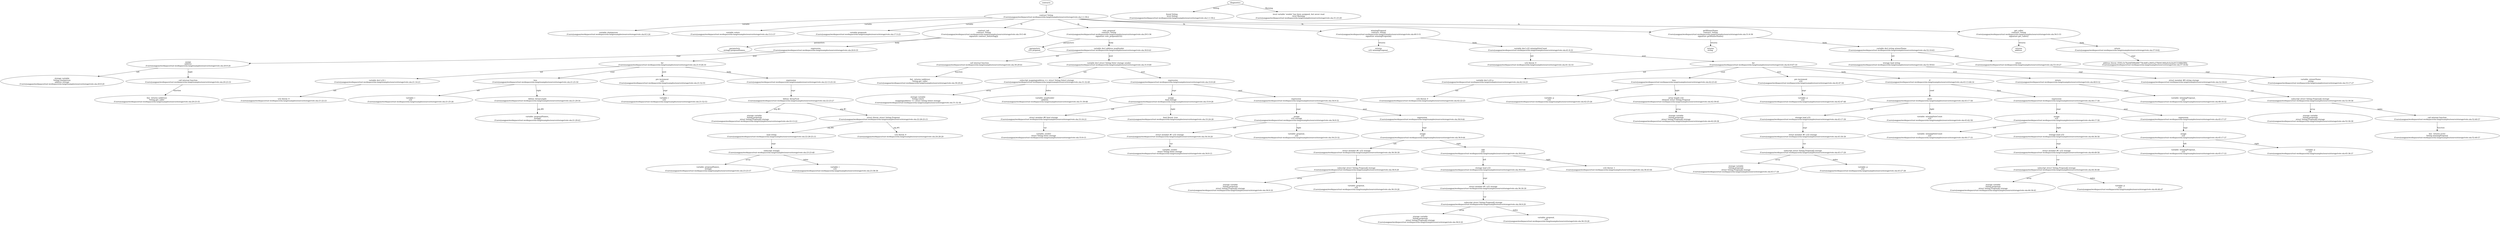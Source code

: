 strict digraph "/Users/yangpan/workspace/rust-workspace/ola-lang/examples/source/storage/vote.ola" {
	contract [label="contract Voting\n/Users/yangpan/workspace/rust-workspace/ola-lang/examples/source/storage/vote.ola:1:1-59:2"]
	var [label="variable chairperson\n/Users/yangpan/workspace/rust-workspace/ola-lang/examples/source/storage/vote.ola:8:5-24"]
	var_3 [label="variable voters\n/Users/yangpan/workspace/rust-workspace/ola-lang/examples/source/storage/vote.ola:15:5-37"]
	var_4 [label="variable proposals\n/Users/yangpan/workspace/rust-workspace/ola-lang/examples/source/storage/vote.ola:17:5-25"]
	contract_init [label="contract_init\ncontract: Voting\n/Users/yangpan/workspace/rust-workspace/ola-lang/examples/source/storage/vote.ola:19:5-46\nsignature contract_init(string[])"]
	parameters [label="parameters\nstring[] proposalNames_"]
	expr [label="expression\n/Users/yangpan/workspace/rust-workspace/ola-lang/examples/source/storage/vote.ola:20:9-35"]
	assign [label="assign\naddress\n/Users/yangpan/workspace/rust-workspace/ola-lang/examples/source/storage/vote.ola:20:9-20"]
	storage_var [label="storage variable\nVoting.chairperson\naddress storage\n/Users/yangpan/workspace/rust-workspace/ola-lang/examples/source/storage/vote.ola:20:9-20"]
	call_internal_function [label="call internal function\n/Users/yangpan/workspace/rust-workspace/ola-lang/examples/source/storage/vote.ola:20:23-35"]
	internal_function [label="fn()  returns (address)\nVoting.get_caller\n/Users/yangpan/workspace/rust-workspace/ola-lang/examples/source/storage/vote.ola:20:23-35"]
	for [label="for\n/Users/yangpan/workspace/rust-workspace/ola-lang/examples/source/storage/vote.ola:21:9-26:10"]
	var_decl [label="variable decl u32 i\n/Users/yangpan/workspace/rust-workspace/ola-lang/examples/source/storage/vote.ola:21:14-23"]
	number_literal [label="u32 literal: 0\n/Users/yangpan/workspace/rust-workspace/ola-lang/examples/source/storage/vote.ola:21:22-23"]
	less [label="less\n/Users/yangpan/workspace/rust-workspace/ola-lang/examples/source/storage/vote.ola:21:25-50"]
	variable [label="variable: i\nu32\n/Users/yangpan/workspace/rust-workspace/ola-lang/examples/source/storage/vote.ola:21:25-26"]
	libfunc [label="libfunc ArrayLength\n/Users/yangpan/workspace/rust-workspace/ola-lang/examples/source/storage/vote.ola:21:29-50"]
	variable_18 [label="variable: proposalNames_\nstring[]\n/Users/yangpan/workspace/rust-workspace/ola-lang/examples/source/storage/vote.ola:21:29-43"]
	pre_increment [label="pre increment\nu32\n/Users/yangpan/workspace/rust-workspace/ola-lang/examples/source/storage/vote.ola:21:52-55"]
	variable_20 [label="variable: i\nu32\n/Users/yangpan/workspace/rust-workspace/ola-lang/examples/source/storage/vote.ola:21:52-53"]
	expr_21 [label="expression\n/Users/yangpan/workspace/rust-workspace/ola-lang/examples/source/storage/vote.ola:22:13-25:16"]
	libfunc_22 [label="libfunc ArrayPush\n/Users/yangpan/workspace/rust-workspace/ola-lang/examples/source/storage/vote.ola:22:23-27"]
	storage_var_23 [label="storage variable\nVoting.proposals\nstruct Voting.Proposal[] storage\n/Users/yangpan/workspace/rust-workspace/ola-lang/examples/source/storage/vote.ola:22:13-22"]
	struct_literal [label="struct literal: struct Voting.Proposal\n/Users/yangpan/workspace/rust-workspace/ola-lang/examples/source/storage/vote.ola:22:28-25:15"]
	load [label="load string\n/Users/yangpan/workspace/rust-workspace/ola-lang/examples/source/storage/vote.ola:22:28-25:15"]
	subscript [label="subscript string[]\n/Users/yangpan/workspace/rust-workspace/ola-lang/examples/source/storage/vote.ola:23:23-40"]
	variable_27 [label="variable: proposalNames_\nstring[]\n/Users/yangpan/workspace/rust-workspace/ola-lang/examples/source/storage/vote.ola:23:23-37"]
	variable_28 [label="variable: i\nu32\n/Users/yangpan/workspace/rust-workspace/ola-lang/examples/source/storage/vote.ola:23:38-39"]
	number_literal_29 [label="u32 literal: 0\n/Users/yangpan/workspace/rust-workspace/ola-lang/examples/source/storage/vote.ola:24:28-29"]
	vote_proposal [label="vote_proposal\ncontract: Voting\n/Users/yangpan/workspace/rust-workspace/ola-lang/examples/source/storage/vote.ola:29:5-36\nsignature vote_proposal(u32)"]
	parameters_31 [label="parameters\nu32 proposal_"]
	var_decl_32 [label="variable decl address msgSender\n/Users/yangpan/workspace/rust-workspace/ola-lang/examples/source/storage/vote.ola:30:9-41"]
	call_internal_function_33 [label="call internal function\n/Users/yangpan/workspace/rust-workspace/ola-lang/examples/source/storage/vote.ola:30:29-41"]
	internal_function_34 [label="fn()  returns (address)\nVoting.get_caller\n/Users/yangpan/workspace/rust-workspace/ola-lang/examples/source/storage/vote.ola:30:29-41"]
	var_decl_35 [label="variable decl struct Voting.Voter storage sender\n/Users/yangpan/workspace/rust-workspace/ola-lang/examples/source/storage/vote.ola:31:9-49"]
	subscript_36 [label="subscript mapping(address => struct Voting.Voter) storage\n/Users/yangpan/workspace/rust-workspace/ola-lang/examples/source/storage/vote.ola:31:32-49"]
	storage_var_37 [label="storage variable\nVoting.voters\nmapping(address => struct Voting.Voter) storage\n/Users/yangpan/workspace/rust-workspace/ola-lang/examples/source/storage/vote.ola:31:32-38"]
	variable_38 [label="variable: msgSender\naddress\n/Users/yangpan/workspace/rust-workspace/ola-lang/examples/source/storage/vote.ola:31:39-48"]
	expr_39 [label="expression\n/Users/yangpan/workspace/rust-workspace/ola-lang/examples/source/storage/vote.ola:33:9-28"]
	assign_40 [label="assign\nbool storage\n/Users/yangpan/workspace/rust-workspace/ola-lang/examples/source/storage/vote.ola:33:9-28"]
	structmember [label="struct member #0 bool storage\n/Users/yangpan/workspace/rust-workspace/ola-lang/examples/source/storage/vote.ola:33:16-21"]
	variable_42 [label="variable: sender\nstruct Voting.Voter storage\n/Users/yangpan/workspace/rust-workspace/ola-lang/examples/source/storage/vote.ola:33:9-15"]
	bool_literal [label="bool literal: true\n/Users/yangpan/workspace/rust-workspace/ola-lang/examples/source/storage/vote.ola:33:24-28"]
	expr_44 [label="expression\n/Users/yangpan/workspace/rust-workspace/ola-lang/examples/source/storage/vote.ola:34:9-32"]
	assign_45 [label="assign\nu32 storage\n/Users/yangpan/workspace/rust-workspace/ola-lang/examples/source/storage/vote.ola:34:9-32"]
	structmember_46 [label="struct member #1 u32 storage\n/Users/yangpan/workspace/rust-workspace/ola-lang/examples/source/storage/vote.ola:34:16-20"]
	variable_47 [label="variable: sender\nstruct Voting.Voter storage\n/Users/yangpan/workspace/rust-workspace/ola-lang/examples/source/storage/vote.ola:34:9-15"]
	variable_48 [label="variable: proposal_\nu32\n/Users/yangpan/workspace/rust-workspace/ola-lang/examples/source/storage/vote.ola:34:23-32"]
	expr_49 [label="expression\n/Users/yangpan/workspace/rust-workspace/ola-lang/examples/source/storage/vote.ola:36:9-44"]
	assign_50 [label="assign\nu32\n/Users/yangpan/workspace/rust-workspace/ola-lang/examples/source/storage/vote.ola:36:9-44"]
	structmember_51 [label="struct member #1 u32 storage\n/Users/yangpan/workspace/rust-workspace/ola-lang/examples/source/storage/vote.ola:36:30-39"]
	subscript_52 [label="subscript struct Voting.Proposal[] storage\n/Users/yangpan/workspace/rust-workspace/ola-lang/examples/source/storage/vote.ola:36:9-29"]
	storage_var_53 [label="storage variable\nVoting.proposals\nstruct Voting.Proposal[] storage\n/Users/yangpan/workspace/rust-workspace/ola-lang/examples/source/storage/vote.ola:36:9-18"]
	variable_54 [label="variable: proposal_\nu32\n/Users/yangpan/workspace/rust-workspace/ola-lang/examples/source/storage/vote.ola:36:19-28"]
	add [label="add\nu32\n/Users/yangpan/workspace/rust-workspace/ola-lang/examples/source/storage/vote.ola:36:9-44"]
	storage_load [label="storage load u32\n/Users/yangpan/workspace/rust-workspace/ola-lang/examples/source/storage/vote.ola:36:9-44"]
	structmember_57 [label="struct member #1 u32 storage\n/Users/yangpan/workspace/rust-workspace/ola-lang/examples/source/storage/vote.ola:36:30-39"]
	subscript_58 [label="subscript struct Voting.Proposal[] storage\n/Users/yangpan/workspace/rust-workspace/ola-lang/examples/source/storage/vote.ola:36:9-29"]
	storage_var_59 [label="storage variable\nVoting.proposals\nstruct Voting.Proposal[] storage\n/Users/yangpan/workspace/rust-workspace/ola-lang/examples/source/storage/vote.ola:36:9-18"]
	variable_60 [label="variable: proposal_\nu32\n/Users/yangpan/workspace/rust-workspace/ola-lang/examples/source/storage/vote.ola:36:19-28"]
	number_literal_61 [label="u32 literal: 1\n/Users/yangpan/workspace/rust-workspace/ola-lang/examples/source/storage/vote.ola:36:43-44"]
	winningProposal [label="winningProposal\ncontract: Voting\n/Users/yangpan/workspace/rust-workspace/ola-lang/examples/source/storage/vote.ola:40:5-51\nsignature winningProposal()"]
	returns [label="returns\nu32 winningProposal_"]
	var_decl_64 [label="variable decl u32 winningVoteCount\n/Users/yangpan/workspace/rust-workspace/ola-lang/examples/source/storage/vote.ola:41:9-33"]
	number_literal_65 [label="u32 literal: 0\n/Users/yangpan/workspace/rust-workspace/ola-lang/examples/source/storage/vote.ola:41:32-33"]
	for_66 [label="for\n/Users/yangpan/workspace/rust-workspace/ola-lang/examples/source/storage/vote.ola:42:9-47:10"]
	var_decl_67 [label="variable decl u32 p\n/Users/yangpan/workspace/rust-workspace/ola-lang/examples/source/storage/vote.ola:42:14-23"]
	number_literal_68 [label="u32 literal: 0\n/Users/yangpan/workspace/rust-workspace/ola-lang/examples/source/storage/vote.ola:42:22-23"]
	less_69 [label="less\n/Users/yangpan/workspace/rust-workspace/ola-lang/examples/source/storage/vote.ola:42:25-45"]
	variable_70 [label="variable: p\nu32\n/Users/yangpan/workspace/rust-workspace/ola-lang/examples/source/storage/vote.ola:42:25-26"]
	array_length [label="array length u32\nelement struct Voting.Proposal\n/Users/yangpan/workspace/rust-workspace/ola-lang/examples/source/storage/vote.ola:42:39-45"]
	storage_var_72 [label="storage variable\nVoting.proposals\nstruct Voting.Proposal[] storage\n/Users/yangpan/workspace/rust-workspace/ola-lang/examples/source/storage/vote.ola:42:29-38"]
	pre_increment_73 [label="pre increment\nu32\n/Users/yangpan/workspace/rust-workspace/ola-lang/examples/source/storage/vote.ola:42:47-50"]
	variable_74 [label="variable: p\nu32\n/Users/yangpan/workspace/rust-workspace/ola-lang/examples/source/storage/vote.ola:42:47-48"]
	if [label="if\n/Users/yangpan/workspace/rust-workspace/ola-lang/examples/source/storage/vote.ola:43:13-46:14"]
	more [label="more\n/Users/yangpan/workspace/rust-workspace/ola-lang/examples/source/storage/vote.ola:43:17-58"]
	storage_load_77 [label="storage load u32\n/Users/yangpan/workspace/rust-workspace/ola-lang/examples/source/storage/vote.ola:43:17-39"]
	structmember_78 [label="struct member #1 u32 storage\n/Users/yangpan/workspace/rust-workspace/ola-lang/examples/source/storage/vote.ola:43:30-39"]
	subscript_79 [label="subscript struct Voting.Proposal[] storage\n/Users/yangpan/workspace/rust-workspace/ola-lang/examples/source/storage/vote.ola:43:17-29"]
	storage_var_80 [label="storage variable\nVoting.proposals\nstruct Voting.Proposal[] storage\n/Users/yangpan/workspace/rust-workspace/ola-lang/examples/source/storage/vote.ola:43:17-26"]
	variable_81 [label="variable: p\nu32\n/Users/yangpan/workspace/rust-workspace/ola-lang/examples/source/storage/vote.ola:43:27-28"]
	variable_82 [label="variable: winningVoteCount\nu32\n/Users/yangpan/workspace/rust-workspace/ola-lang/examples/source/storage/vote.ola:43:42-58"]
	expr_83 [label="expression\n/Users/yangpan/workspace/rust-workspace/ola-lang/examples/source/storage/vote.ola:44:17-58"]
	assign_84 [label="assign\nu32\n/Users/yangpan/workspace/rust-workspace/ola-lang/examples/source/storage/vote.ola:44:17-58"]
	variable_85 [label="variable: winningVoteCount\nu32\n/Users/yangpan/workspace/rust-workspace/ola-lang/examples/source/storage/vote.ola:44:17-33"]
	storage_load_86 [label="storage load u32\n/Users/yangpan/workspace/rust-workspace/ola-lang/examples/source/storage/vote.ola:44:36-58"]
	structmember_87 [label="struct member #1 u32 storage\n/Users/yangpan/workspace/rust-workspace/ola-lang/examples/source/storage/vote.ola:44:49-58"]
	subscript_88 [label="subscript struct Voting.Proposal[] storage\n/Users/yangpan/workspace/rust-workspace/ola-lang/examples/source/storage/vote.ola:44:36-48"]
	storage_var_89 [label="storage variable\nVoting.proposals\nstruct Voting.Proposal[] storage\n/Users/yangpan/workspace/rust-workspace/ola-lang/examples/source/storage/vote.ola:44:36-45"]
	variable_90 [label="variable: p\nu32\n/Users/yangpan/workspace/rust-workspace/ola-lang/examples/source/storage/vote.ola:44:46-47"]
	expr_91 [label="expression\n/Users/yangpan/workspace/rust-workspace/ola-lang/examples/source/storage/vote.ola:45:17-37"]
	assign_92 [label="assign\nu32\n/Users/yangpan/workspace/rust-workspace/ola-lang/examples/source/storage/vote.ola:45:17-37"]
	variable_93 [label="variable: winningProposal_\nu32\n/Users/yangpan/workspace/rust-workspace/ola-lang/examples/source/storage/vote.ola:45:17-33"]
	variable_94 [label="variable: p\nu32\n/Users/yangpan/workspace/rust-workspace/ola-lang/examples/source/storage/vote.ola:45:36-37"]
	return [label="return\n/Users/yangpan/workspace/rust-workspace/ola-lang/examples/source/storage/vote.ola:48:9-32"]
	variable_96 [label="variable: winningProposal_\nu32\n/Users/yangpan/workspace/rust-workspace/ola-lang/examples/source/storage/vote.ola:48:16-32"]
	getWinnerName [label="getWinnerName\ncontract: Voting\n/Users/yangpan/workspace/rust-workspace/ola-lang/examples/source/storage/vote.ola:51:6-36\nsignature getWinnerName()"]
	returns_98 [label="returns\nstring "]
	var_decl_99 [label="variable decl string winnerName\n/Users/yangpan/workspace/rust-workspace/ola-lang/examples/source/storage/vote.ola:52:10-63"]
	storage_load_100 [label="storage load string\n/Users/yangpan/workspace/rust-workspace/ola-lang/examples/source/storage/vote.ola:52:59-63"]
	structmember_101 [label="struct member #0 string storage\n/Users/yangpan/workspace/rust-workspace/ola-lang/examples/source/storage/vote.ola:52:59-63"]
	subscript_102 [label="subscript struct Voting.Proposal[] storage\n/Users/yangpan/workspace/rust-workspace/ola-lang/examples/source/storage/vote.ola:52:30-58"]
	storage_var_103 [label="storage variable\nVoting.proposals\nstruct Voting.Proposal[] storage\n/Users/yangpan/workspace/rust-workspace/ola-lang/examples/source/storage/vote.ola:52:30-39"]
	call_internal_function_104 [label="call internal function\n/Users/yangpan/workspace/rust-workspace/ola-lang/examples/source/storage/vote.ola:52:40-57"]
	internal_function_105 [label="fn()  returns (u32)\nVoting.winningProposal\n/Users/yangpan/workspace/rust-workspace/ola-lang/examples/source/storage/vote.ola:52:40-57"]
	return_106 [label="return\n/Users/yangpan/workspace/rust-workspace/ola-lang/examples/source/storage/vote.ola:53:10-27"]
	variable_107 [label="variable: winnerName\nstring\n/Users/yangpan/workspace/rust-workspace/ola-lang/examples/source/storage/vote.ola:53:17-27"]
	get_caller [label="get_caller\ncontract: Voting\n/Users/yangpan/workspace/rust-workspace/ola-lang/examples/source/storage/vote.ola:56:5-33\nsignature get_caller()"]
	returns_109 [label="returns\naddress "]
	return_110 [label="return\n/Users/yangpan/workspace/rust-workspace/ola-lang/examples/source/storage/vote.ola:57:9-82"]
	address_literal [label="address literal: 0595c3e78a0df589b486778c4d81a3605a37fb041466a0cfa2da9151fd6b580e\n/Users/yangpan/workspace/rust-workspace/ola-lang/examples/source/storage/vote.ola:57:16-82"]
	diagnostic [label="found Voting \nlevel Debug\n/Users/yangpan/workspace/rust-workspace/ola-lang/examples/source/storage/vote.ola:1:1-59:2"]
	diagnostic_114 [label="local variable 'sender' has been assigned, but never read\nlevel Warning\n/Users/yangpan/workspace/rust-workspace/ola-lang/examples/source/storage/vote.ola:31:23-29"]
	contracts -> contract
	contract -> var [label="variable"]
	contract -> var_3 [label="variable"]
	contract -> var_4 [label="variable"]
	contract -> contract_init [label="fn"]
	contract_init -> parameters [label="parameters"]
	contract_init -> expr [label="body"]
	expr -> assign [label="expr"]
	assign -> storage_var [label="left"]
	assign -> call_internal_function [label="right"]
	call_internal_function -> internal_function [label="function"]
	expr -> for [label="next"]
	for -> var_decl [label="init"]
	var_decl -> number_literal [label="init"]
	for -> less [label="cond"]
	less -> variable [label="left"]
	less -> libfunc [label="right"]
	libfunc -> variable_18 [label="arg #0"]
	for -> pre_increment [label="next"]
	pre_increment -> variable_20 [label="expr"]
	for -> expr_21 [label="body"]
	expr_21 -> libfunc_22 [label="expr"]
	libfunc_22 -> storage_var_23 [label="arg #0"]
	libfunc_22 -> struct_literal [label="arg #1"]
	struct_literal -> load [label="arg #0"]
	load -> subscript [label="expr"]
	subscript -> variable_27 [label="array"]
	subscript -> variable_28 [label="index"]
	struct_literal -> number_literal_29 [label="arg #1"]
	contract -> vote_proposal [label="fn"]
	vote_proposal -> parameters_31 [label="parameters"]
	vote_proposal -> var_decl_32 [label="body"]
	var_decl_32 -> call_internal_function_33 [label="init"]
	call_internal_function_33 -> internal_function_34 [label="function"]
	var_decl_32 -> var_decl_35 [label="next"]
	var_decl_35 -> subscript_36 [label="init"]
	subscript_36 -> storage_var_37 [label="array"]
	subscript_36 -> variable_38 [label="index"]
	var_decl_35 -> expr_39 [label="next"]
	expr_39 -> assign_40 [label="expr"]
	assign_40 -> structmember [label="left"]
	structmember -> variable_42 [label="var"]
	assign_40 -> bool_literal [label="right"]
	expr_39 -> expr_44 [label="next"]
	expr_44 -> assign_45 [label="expr"]
	assign_45 -> structmember_46 [label="left"]
	structmember_46 -> variable_47 [label="var"]
	assign_45 -> variable_48 [label="right"]
	expr_44 -> expr_49 [label="next"]
	expr_49 -> assign_50 [label="expr"]
	assign_50 -> structmember_51 [label="left"]
	structmember_51 -> subscript_52 [label="var"]
	subscript_52 -> storage_var_53 [label="array"]
	subscript_52 -> variable_54 [label="index"]
	assign_50 -> add [label="right"]
	add -> storage_load [label="left"]
	storage_load -> structmember_57 [label="expr"]
	structmember_57 -> subscript_58 [label="var"]
	subscript_58 -> storage_var_59 [label="array"]
	subscript_58 -> variable_60 [label="index"]
	add -> number_literal_61 [label="right"]
	contract -> winningProposal [label="fn"]
	winningProposal -> returns [label="returns"]
	winningProposal -> var_decl_64 [label="body"]
	var_decl_64 -> number_literal_65 [label="init"]
	var_decl_64 -> for_66 [label="next"]
	for_66 -> var_decl_67 [label="init"]
	var_decl_67 -> number_literal_68 [label="init"]
	for_66 -> less_69 [label="cond"]
	less_69 -> variable_70 [label="left"]
	less_69 -> array_length [label="right"]
	array_length -> storage_var_72 [label="array"]
	for_66 -> pre_increment_73 [label="next"]
	pre_increment_73 -> variable_74 [label="expr"]
	for_66 -> if [label="body"]
	if -> more [label="cond"]
	more -> storage_load_77 [label="left"]
	storage_load_77 -> structmember_78 [label="expr"]
	structmember_78 -> subscript_79 [label="var"]
	subscript_79 -> storage_var_80 [label="array"]
	subscript_79 -> variable_81 [label="index"]
	more -> variable_82 [label="right"]
	if -> expr_83 [label="then"]
	expr_83 -> assign_84 [label="expr"]
	assign_84 -> variable_85 [label="left"]
	assign_84 -> storage_load_86 [label="right"]
	storage_load_86 -> structmember_87 [label="expr"]
	structmember_87 -> subscript_88 [label="var"]
	subscript_88 -> storage_var_89 [label="array"]
	subscript_88 -> variable_90 [label="index"]
	expr_83 -> expr_91 [label="next"]
	expr_91 -> assign_92 [label="expr"]
	assign_92 -> variable_93 [label="left"]
	assign_92 -> variable_94 [label="right"]
	for_66 -> return [label="next"]
	return -> variable_96 [label="expr"]
	contract -> getWinnerName [label="fn"]
	getWinnerName -> returns_98 [label="returns"]
	getWinnerName -> var_decl_99 [label="body"]
	var_decl_99 -> storage_load_100 [label="init"]
	storage_load_100 -> structmember_101 [label="expr"]
	structmember_101 -> subscript_102 [label="var"]
	subscript_102 -> storage_var_103 [label="array"]
	subscript_102 -> call_internal_function_104 [label="index"]
	call_internal_function_104 -> internal_function_105 [label="function"]
	var_decl_99 -> return_106 [label="next"]
	return_106 -> variable_107 [label="expr"]
	contract -> get_caller [label="fn"]
	get_caller -> returns_109 [label="returns"]
	get_caller -> return_110 [label="body"]
	return_110 -> address_literal [label="expr"]
	diagnostics -> diagnostic [label="Debug"]
	diagnostics -> diagnostic_114 [label="Warning"]
}
